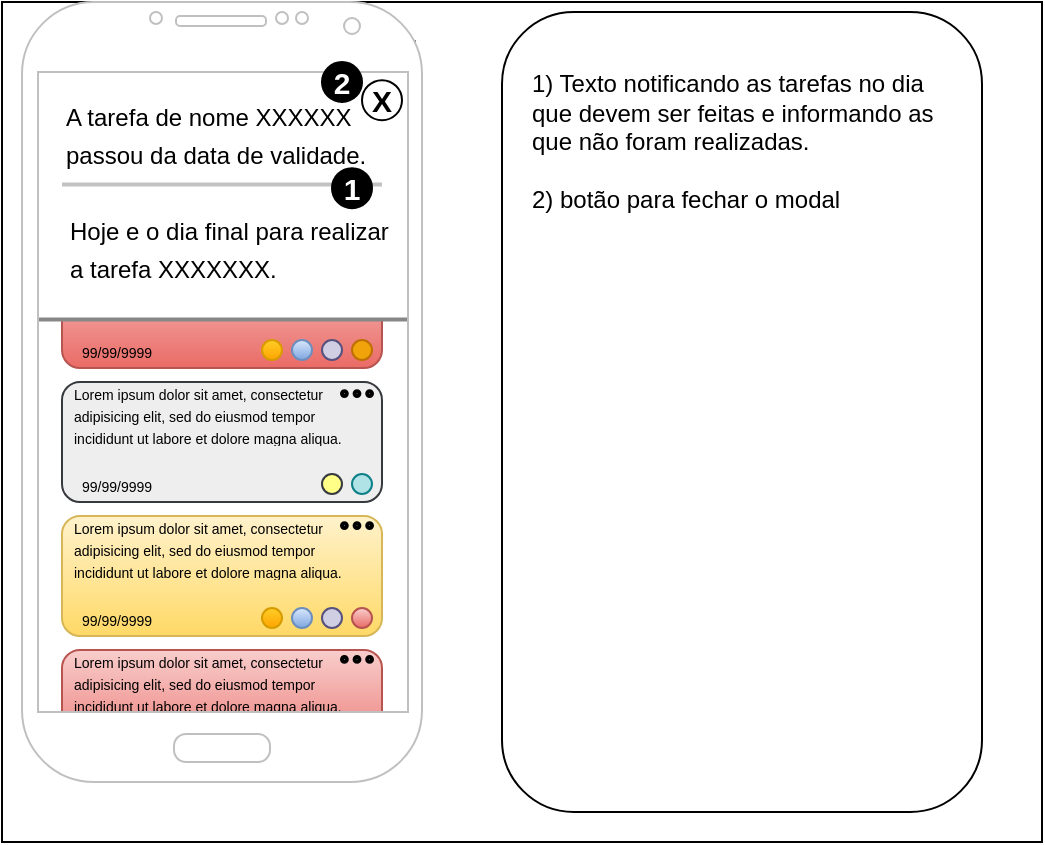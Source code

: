 <mxfile version="23.1.5" type="device">
  <diagram name="Page-1" id="bINPrWWKYaWzHOHRJIdD">
    <mxGraphModel dx="567" dy="366" grid="1" gridSize="10" guides="1" tooltips="1" connect="1" arrows="1" fold="1" page="1" pageScale="1" pageWidth="850" pageHeight="1100" math="0" shadow="0">
      <root>
        <mxCell id="0" />
        <mxCell id="1" parent="0" />
        <mxCell id="3ZL1Tjc2D25S1oqH2oYp-65" value="" style="rounded=0;whiteSpace=wrap;html=1;" parent="1" vertex="1">
          <mxGeometry x="170" y="75" width="520" height="420" as="geometry" />
        </mxCell>
        <mxCell id="3ZL1Tjc2D25S1oqH2oYp-3" value="" style="rounded=1;whiteSpace=wrap;html=1;" parent="1" vertex="1">
          <mxGeometry x="420" y="80" width="240" height="400" as="geometry" />
        </mxCell>
        <mxCell id="3ZL1Tjc2D25S1oqH2oYp-41" value="&lt;br&gt;1) Texto notificando as tarefas no dia que devem ser feitas e informando as que não foram realizadas.&lt;br&gt;&lt;br&gt;2) botão para fechar o modal&lt;br&gt;&lt;br&gt;&lt;br&gt;&lt;br&gt;&lt;br&gt;&lt;br&gt;&lt;br&gt;&lt;br&gt;&lt;br&gt;&lt;br&gt;&lt;div&gt;&lt;br&gt;&lt;/div&gt;" style="text;html=1;spacing=5;spacingTop=-20;whiteSpace=wrap;overflow=hidden;rounded=0;" parent="1" vertex="1">
          <mxGeometry x="430" y="105" width="220" height="375" as="geometry" />
        </mxCell>
        <mxCell id="d6iQdWB7Fnf-9KSlPEoD-1" value="Name text" style="text;html=1;align=center;verticalAlign=middle;whiteSpace=wrap;rounded=0;" vertex="1" parent="1">
          <mxGeometry x="180" y="109.4" width="110" height="30" as="geometry" />
        </mxCell>
        <mxCell id="d6iQdWB7Fnf-9KSlPEoD-3" value="" style="rounded=1;whiteSpace=wrap;html=1;" vertex="1" parent="1">
          <mxGeometry x="200" y="145" width="160" height="20" as="geometry" />
        </mxCell>
        <mxCell id="d6iQdWB7Fnf-9KSlPEoD-5" value="" style="html=1;verticalLabelPosition=bottom;align=center;labelBackgroundColor=#ffffff;verticalAlign=top;strokeWidth=2;strokeColor=#000000;shadow=0;dashed=0;shape=mxgraph.ios7.icons.looking_glass;" vertex="1" parent="1">
          <mxGeometry x="210" y="148.75" width="10" height="12.5" as="geometry" />
        </mxCell>
        <mxCell id="d6iQdWB7Fnf-9KSlPEoD-7" value="&lt;font color=&quot;#c2c2c2&quot;&gt;Search&lt;/font&gt;" style="text;html=1;align=center;verticalAlign=middle;whiteSpace=wrap;rounded=0;" vertex="1" parent="1">
          <mxGeometry x="220" y="139.4" width="60" height="30" as="geometry" />
        </mxCell>
        <mxCell id="d6iQdWB7Fnf-9KSlPEoD-8" value="" style="rounded=1;whiteSpace=wrap;html=1;fillColor=#f8cecc;strokeColor=#b85450;gradientColor=#ea6b66;" vertex="1" parent="1">
          <mxGeometry x="200" y="198" width="160" height="60" as="geometry" />
        </mxCell>
        <mxCell id="d6iQdWB7Fnf-9KSlPEoD-13" value="&lt;h1 style=&quot;line-height: 20%;&quot;&gt;&lt;span style=&quot;background-color: initial; font-weight: normal;&quot;&gt;&lt;font style=&quot;font-size: 7px;&quot;&gt;Lorem ipsum dolor sit amet, consectetur adipisicing elit, sed do eiusmod tempor incididunt ut labore et dolore magna aliqua.&lt;/font&gt;&lt;/span&gt;&lt;br&gt;&lt;/h1&gt;" style="text;html=1;spacing=5;spacingTop=-20;whiteSpace=wrap;overflow=hidden;rounded=0;" vertex="1" parent="1">
          <mxGeometry x="201" y="191.4" width="160" height="38.6" as="geometry" />
        </mxCell>
        <mxCell id="d6iQdWB7Fnf-9KSlPEoD-15" value="" style="html=1;verticalLabelPosition=bottom;align=center;labelBackgroundColor=#ffffff;verticalAlign=top;strokeWidth=2;strokeColor=#000000;shadow=0;dashed=0;shape=mxgraph.ios7.icons.add;" vertex="1" parent="1">
          <mxGeometry x="340" y="169.4" width="20" height="19" as="geometry" />
        </mxCell>
        <mxCell id="d6iQdWB7Fnf-9KSlPEoD-17" value="" style="html=1;verticalLabelPosition=bottom;align=center;labelBackgroundColor=#ffffff;verticalAlign=top;strokeWidth=2;strokeColor=#000000;shadow=0;dashed=0;shape=mxgraph.ios7.icons.preferences;pointerEvents=1" vertex="1" parent="1">
          <mxGeometry x="340" y="114.7" width="21" height="19.4" as="geometry" />
        </mxCell>
        <mxCell id="d6iQdWB7Fnf-9KSlPEoD-18" value="" style="html=1;verticalLabelPosition=bottom;align=center;labelBackgroundColor=#ffffff;verticalAlign=top;strokeWidth=2;strokeColor=#000000;shadow=0;dashed=0;shape=mxgraph.ios7.icons.bell;" vertex="1" parent="1">
          <mxGeometry x="310" y="114.7" width="20" height="20" as="geometry" />
        </mxCell>
        <mxCell id="d6iQdWB7Fnf-9KSlPEoD-19" value="&lt;font style=&quot;font-size: 7px;&quot;&gt;99/99/9999&lt;/font&gt;" style="text;html=1;align=center;verticalAlign=middle;whiteSpace=wrap;rounded=0;" vertex="1" parent="1">
          <mxGeometry x="210" y="244" width="35" height="10" as="geometry" />
        </mxCell>
        <mxCell id="d6iQdWB7Fnf-9KSlPEoD-20" value="" style="ellipse;whiteSpace=wrap;html=1;aspect=fixed;fillColor=#f0a30a;fontColor=#000000;strokeColor=#BD7000;" vertex="1" parent="1">
          <mxGeometry x="345" y="244" width="10" height="10" as="geometry" />
        </mxCell>
        <mxCell id="d6iQdWB7Fnf-9KSlPEoD-21" value="" style="ellipse;whiteSpace=wrap;html=1;aspect=fixed;fillColor=#d0cee2;strokeColor=#56517e;" vertex="1" parent="1">
          <mxGeometry x="330" y="244" width="10" height="10" as="geometry" />
        </mxCell>
        <mxCell id="d6iQdWB7Fnf-9KSlPEoD-22" value="" style="ellipse;whiteSpace=wrap;html=1;aspect=fixed;fillColor=#dae8fc;gradientColor=#7ea6e0;strokeColor=#6c8ebf;" vertex="1" parent="1">
          <mxGeometry x="315" y="244" width="10" height="10" as="geometry" />
        </mxCell>
        <mxCell id="d6iQdWB7Fnf-9KSlPEoD-24" value="" style="ellipse;whiteSpace=wrap;html=1;aspect=fixed;fillColor=#ffcd28;gradientColor=#ffa500;strokeColor=#d79b00;" vertex="1" parent="1">
          <mxGeometry x="300" y="244" width="10" height="10" as="geometry" />
        </mxCell>
        <mxCell id="d6iQdWB7Fnf-9KSlPEoD-25" value="" style="rounded=1;whiteSpace=wrap;html=1;fillColor=#eeeeee;strokeColor=#36393d;" vertex="1" parent="1">
          <mxGeometry x="200" y="265" width="160" height="60" as="geometry" />
        </mxCell>
        <mxCell id="d6iQdWB7Fnf-9KSlPEoD-26" value="&lt;h1 style=&quot;line-height: 20%;&quot;&gt;&lt;span style=&quot;background-color: initial; font-weight: normal;&quot;&gt;&lt;font style=&quot;font-size: 7px;&quot;&gt;Lorem ipsum dolor sit amet, consectetur adipisicing elit, sed do eiusmod tempor incididunt ut labore et dolore magna aliqua.&lt;/font&gt;&lt;/span&gt;&lt;br&gt;&lt;/h1&gt;" style="text;html=1;spacing=5;spacingTop=-20;whiteSpace=wrap;overflow=hidden;rounded=0;" vertex="1" parent="1">
          <mxGeometry x="201" y="258.4" width="160" height="38.6" as="geometry" />
        </mxCell>
        <mxCell id="d6iQdWB7Fnf-9KSlPEoD-27" value="&lt;font style=&quot;font-size: 7px;&quot;&gt;99/99/9999&lt;/font&gt;" style="text;html=1;align=center;verticalAlign=middle;whiteSpace=wrap;rounded=0;" vertex="1" parent="1">
          <mxGeometry x="210" y="311" width="35" height="10" as="geometry" />
        </mxCell>
        <mxCell id="d6iQdWB7Fnf-9KSlPEoD-28" value="" style="ellipse;whiteSpace=wrap;html=1;aspect=fixed;fillColor=#b0e3e6;strokeColor=#0e8088;" vertex="1" parent="1">
          <mxGeometry x="345" y="311" width="10" height="10" as="geometry" />
        </mxCell>
        <mxCell id="d6iQdWB7Fnf-9KSlPEoD-29" value="" style="ellipse;whiteSpace=wrap;html=1;aspect=fixed;fillColor=#ffff88;strokeColor=#36393d;" vertex="1" parent="1">
          <mxGeometry x="330" y="311" width="10" height="10" as="geometry" />
        </mxCell>
        <mxCell id="d6iQdWB7Fnf-9KSlPEoD-32" value="" style="rounded=1;whiteSpace=wrap;html=1;fillColor=#fff2cc;strokeColor=#d6b656;gradientColor=#ffd966;" vertex="1" parent="1">
          <mxGeometry x="200" y="332" width="160" height="60" as="geometry" />
        </mxCell>
        <mxCell id="d6iQdWB7Fnf-9KSlPEoD-33" value="&lt;h1 style=&quot;line-height: 20%;&quot;&gt;&lt;span style=&quot;background-color: initial; font-weight: normal;&quot;&gt;&lt;font style=&quot;font-size: 7px;&quot;&gt;Lorem ipsum dolor sit amet, consectetur adipisicing elit, sed do eiusmod tempor incididunt ut labore et dolore magna aliqua.&lt;/font&gt;&lt;/span&gt;&lt;br&gt;&lt;/h1&gt;" style="text;html=1;spacing=5;spacingTop=-20;whiteSpace=wrap;overflow=hidden;rounded=0;" vertex="1" parent="1">
          <mxGeometry x="201" y="325.4" width="160" height="38.6" as="geometry" />
        </mxCell>
        <mxCell id="d6iQdWB7Fnf-9KSlPEoD-34" value="&lt;font style=&quot;font-size: 7px;&quot;&gt;99/99/9999&lt;/font&gt;" style="text;html=1;align=center;verticalAlign=middle;whiteSpace=wrap;rounded=0;" vertex="1" parent="1">
          <mxGeometry x="210" y="378" width="35" height="10" as="geometry" />
        </mxCell>
        <mxCell id="d6iQdWB7Fnf-9KSlPEoD-35" value="" style="ellipse;whiteSpace=wrap;html=1;aspect=fixed;fillColor=#f8cecc;strokeColor=#b85450;gradientColor=#ea6b66;" vertex="1" parent="1">
          <mxGeometry x="345" y="378" width="10" height="10" as="geometry" />
        </mxCell>
        <mxCell id="d6iQdWB7Fnf-9KSlPEoD-36" value="" style="ellipse;whiteSpace=wrap;html=1;aspect=fixed;fillColor=#d0cee2;strokeColor=#56517e;" vertex="1" parent="1">
          <mxGeometry x="330" y="378" width="10" height="10" as="geometry" />
        </mxCell>
        <mxCell id="d6iQdWB7Fnf-9KSlPEoD-37" value="" style="ellipse;whiteSpace=wrap;html=1;aspect=fixed;fillColor=#dae8fc;gradientColor=#7ea6e0;strokeColor=#6c8ebf;" vertex="1" parent="1">
          <mxGeometry x="315" y="378" width="10" height="10" as="geometry" />
        </mxCell>
        <mxCell id="d6iQdWB7Fnf-9KSlPEoD-38" value="" style="ellipse;whiteSpace=wrap;html=1;aspect=fixed;fillColor=#ffcd28;gradientColor=#ffa500;strokeColor=#d79b00;" vertex="1" parent="1">
          <mxGeometry x="300" y="378" width="10" height="10" as="geometry" />
        </mxCell>
        <mxCell id="d6iQdWB7Fnf-9KSlPEoD-39" value="" style="rounded=1;whiteSpace=wrap;html=1;fillColor=#f8cecc;strokeColor=#b85450;gradientColor=#ea6b66;" vertex="1" parent="1">
          <mxGeometry x="200" y="399" width="160" height="60" as="geometry" />
        </mxCell>
        <mxCell id="d6iQdWB7Fnf-9KSlPEoD-40" value="&lt;h1 style=&quot;line-height: 20%;&quot;&gt;&lt;span style=&quot;background-color: initial; font-weight: normal;&quot;&gt;&lt;font style=&quot;font-size: 7px;&quot;&gt;Lorem ipsum dolor sit amet, consectetur adipisicing elit, sed do eiusmod tempor incididunt ut labore et dolore magna aliqua.&lt;/font&gt;&lt;/span&gt;&lt;br&gt;&lt;/h1&gt;" style="text;html=1;spacing=5;spacingTop=-20;whiteSpace=wrap;overflow=hidden;rounded=0;" vertex="1" parent="1">
          <mxGeometry x="201" y="392.4" width="160" height="38.6" as="geometry" />
        </mxCell>
        <mxCell id="d6iQdWB7Fnf-9KSlPEoD-41" value="&lt;font style=&quot;font-size: 7px;&quot;&gt;99/99/9999&lt;/font&gt;" style="text;html=1;align=center;verticalAlign=middle;whiteSpace=wrap;rounded=0;" vertex="1" parent="1">
          <mxGeometry x="210" y="445" width="35" height="10" as="geometry" />
        </mxCell>
        <mxCell id="d6iQdWB7Fnf-9KSlPEoD-42" value="" style="ellipse;whiteSpace=wrap;html=1;aspect=fixed;fillColor=#f0a30a;fontColor=#000000;strokeColor=#BD7000;" vertex="1" parent="1">
          <mxGeometry x="345" y="445" width="10" height="10" as="geometry" />
        </mxCell>
        <mxCell id="d6iQdWB7Fnf-9KSlPEoD-43" value="" style="ellipse;whiteSpace=wrap;html=1;aspect=fixed;fillColor=#d0cee2;strokeColor=#56517e;" vertex="1" parent="1">
          <mxGeometry x="330" y="445" width="10" height="10" as="geometry" />
        </mxCell>
        <mxCell id="d6iQdWB7Fnf-9KSlPEoD-44" value="" style="ellipse;whiteSpace=wrap;html=1;aspect=fixed;fillColor=#dae8fc;gradientColor=#7ea6e0;strokeColor=#6c8ebf;" vertex="1" parent="1">
          <mxGeometry x="315" y="445" width="10" height="10" as="geometry" />
        </mxCell>
        <mxCell id="d6iQdWB7Fnf-9KSlPEoD-45" value="" style="ellipse;whiteSpace=wrap;html=1;aspect=fixed;fillColor=#ffcd28;gradientColor=#ffa500;strokeColor=#d79b00;" vertex="1" parent="1">
          <mxGeometry x="300" y="445" width="10" height="10" as="geometry" />
        </mxCell>
        <mxCell id="d6iQdWB7Fnf-9KSlPEoD-54" value="" style="html=1;verticalLabelPosition=bottom;align=center;labelBackgroundColor=#ffffff;verticalAlign=top;strokeWidth=2;strokeColor=#000000;shadow=0;dashed=0;shape=mxgraph.ios7.icons.page_navigation;pointerEvents=1;rotation=0;" vertex="1" parent="1">
          <mxGeometry x="340" y="202.6" width="15" height="2.4" as="geometry" />
        </mxCell>
        <mxCell id="d6iQdWB7Fnf-9KSlPEoD-55" value="" style="html=1;verticalLabelPosition=bottom;align=center;labelBackgroundColor=#ffffff;verticalAlign=top;strokeWidth=2;strokeColor=#000000;shadow=0;dashed=0;shape=mxgraph.ios7.icons.page_navigation;pointerEvents=1;rotation=0;" vertex="1" parent="1">
          <mxGeometry x="340" y="269.6" width="15" height="2.4" as="geometry" />
        </mxCell>
        <mxCell id="d6iQdWB7Fnf-9KSlPEoD-56" value="" style="html=1;verticalLabelPosition=bottom;align=center;labelBackgroundColor=#ffffff;verticalAlign=top;strokeWidth=2;strokeColor=#000000;shadow=0;dashed=0;shape=mxgraph.ios7.icons.page_navigation;pointerEvents=1;rotation=0;" vertex="1" parent="1">
          <mxGeometry x="340" y="335.6" width="15" height="2.4" as="geometry" />
        </mxCell>
        <mxCell id="d6iQdWB7Fnf-9KSlPEoD-57" value="" style="html=1;verticalLabelPosition=bottom;align=center;labelBackgroundColor=#ffffff;verticalAlign=top;strokeWidth=2;strokeColor=#000000;shadow=0;dashed=0;shape=mxgraph.ios7.icons.page_navigation;pointerEvents=1;rotation=0;" vertex="1" parent="1">
          <mxGeometry x="340" y="402.5" width="15" height="2.4" as="geometry" />
        </mxCell>
        <mxCell id="d6iQdWB7Fnf-9KSlPEoD-60" value="" style="rounded=0;whiteSpace=wrap;html=1;shadow=0;dashed=0;pointerEvents=1;strokeColor=#878787;strokeWidth=2;align=center;verticalAlign=top;fontFamily=Helvetica;fontSize=12;fontColor=default;labelBackgroundColor=#ffffff;fillColor=default;" vertex="1" parent="1">
          <mxGeometry x="186" y="95" width="190" height="138.75" as="geometry" />
        </mxCell>
        <mxCell id="3ZL1Tjc2D25S1oqH2oYp-4" value="" style="verticalLabelPosition=bottom;verticalAlign=top;html=1;shadow=0;dashed=0;strokeWidth=1;shape=mxgraph.android.phone2;strokeColor=#c0c0c0;" parent="1" vertex="1">
          <mxGeometry x="180" y="75" width="200" height="390" as="geometry" />
        </mxCell>
        <mxCell id="d6iQdWB7Fnf-9KSlPEoD-61" value="&lt;h1 style=&quot;font-size: 16px;&quot;&gt;&lt;span style=&quot;font-size: 12px; font-weight: normal;&quot;&gt;A tarefa de nome XXXXXX passou da data de validade.&lt;/span&gt;&lt;br&gt;&lt;/h1&gt;" style="text;html=1;spacing=5;spacingTop=-20;whiteSpace=wrap;overflow=hidden;rounded=0;fontFamily=Helvetica;fontSize=12;fontColor=default;labelBackgroundColor=#ffffff;" vertex="1" parent="1">
          <mxGeometry x="197" y="121.4" width="173" height="48.6" as="geometry" />
        </mxCell>
        <mxCell id="d6iQdWB7Fnf-9KSlPEoD-64" value="" style="line;strokeWidth=2;html=1;shadow=0;dashed=0;pointerEvents=1;strokeColor=#C2C2C2;align=center;verticalAlign=top;fontFamily=Helvetica;fontSize=12;fontColor=default;labelBackgroundColor=#ffffff;fillColor=default;" vertex="1" parent="1">
          <mxGeometry x="200" y="161.25" width="160" height="10" as="geometry" />
        </mxCell>
        <mxCell id="d6iQdWB7Fnf-9KSlPEoD-65" value="&lt;h1 style=&quot;font-size: 16px;&quot;&gt;&lt;span style=&quot;font-size: 12px; font-weight: normal;&quot;&gt;Hoje e o dia final para realizar a tarefa XXXXXXX.&lt;/span&gt;&lt;br&gt;&lt;/h1&gt;" style="text;html=1;spacing=5;spacingTop=-20;whiteSpace=wrap;overflow=hidden;rounded=0;fontFamily=Helvetica;fontSize=12;fontColor=default;labelBackgroundColor=#ffffff;" vertex="1" parent="1">
          <mxGeometry x="198.5" y="178.1" width="173" height="48.6" as="geometry" />
        </mxCell>
        <mxCell id="d6iQdWB7Fnf-9KSlPEoD-67" value="&lt;b&gt;&lt;font style=&quot;font-size: 15px;&quot;&gt;X&lt;/font&gt;&lt;/b&gt;" style="ellipse;whiteSpace=wrap;html=1;aspect=fixed;" vertex="1" parent="1">
          <mxGeometry x="350" y="114.1" width="20" height="20" as="geometry" />
        </mxCell>
        <mxCell id="3ZL1Tjc2D25S1oqH2oYp-111" value="&lt;b&gt;&lt;font color=&quot;#ffffff&quot; style=&quot;font-size: 15px;&quot;&gt;1&lt;/font&gt;&lt;/b&gt;" style="ellipse;whiteSpace=wrap;html=1;aspect=fixed;fillColor=#000000;" parent="1" vertex="1">
          <mxGeometry x="335" y="158.1" width="20" height="20" as="geometry" />
        </mxCell>
        <mxCell id="d6iQdWB7Fnf-9KSlPEoD-68" value="&lt;b&gt;&lt;font color=&quot;#ffffff&quot; style=&quot;font-size: 15px;&quot;&gt;2&lt;/font&gt;&lt;/b&gt;" style="ellipse;whiteSpace=wrap;html=1;aspect=fixed;fillColor=#000000;" vertex="1" parent="1">
          <mxGeometry x="330" y="105" width="20" height="20" as="geometry" />
        </mxCell>
      </root>
    </mxGraphModel>
  </diagram>
</mxfile>
